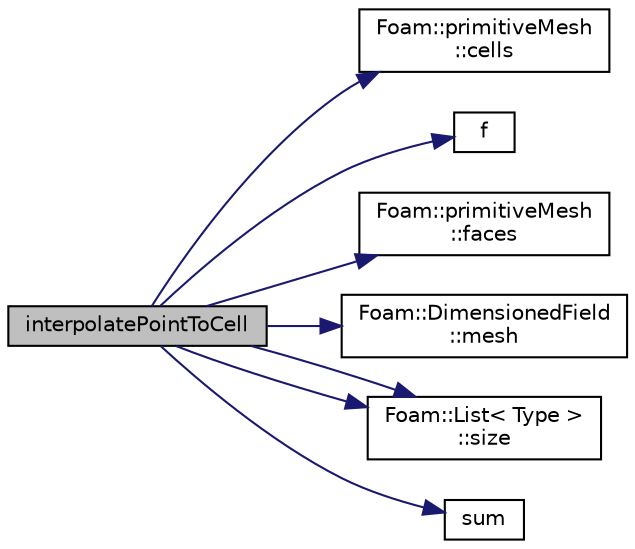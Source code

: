 digraph "interpolatePointToCell"
{
  bgcolor="transparent";
  edge [fontname="Helvetica",fontsize="10",labelfontname="Helvetica",labelfontsize="10"];
  node [fontname="Helvetica",fontsize="10",shape=record];
  rankdir="LR";
  Node123768 [label="interpolatePointToCell",height=0.2,width=0.4,color="black", fillcolor="grey75", style="filled", fontcolor="black"];
  Node123768 -> Node123769 [color="midnightblue",fontsize="10",style="solid",fontname="Helvetica"];
  Node123769 [label="Foam::primitiveMesh\l::cells",height=0.2,width=0.4,color="black",URL="$a28685.html#af19bf800d725a623c7b1d0101d65e7d3"];
  Node123768 -> Node123770 [color="midnightblue",fontsize="10",style="solid",fontname="Helvetica"];
  Node123770 [label="f",height=0.2,width=0.4,color="black",URL="$a18335.html#a888be93833ac7a23170555c69c690288"];
  Node123768 -> Node123771 [color="midnightblue",fontsize="10",style="solid",fontname="Helvetica"];
  Node123771 [label="Foam::primitiveMesh\l::faces",height=0.2,width=0.4,color="black",URL="$a28685.html#a3669b3b29537f3a55bbd2ffa8c749f41",tooltip="Return faces. "];
  Node123768 -> Node123772 [color="midnightblue",fontsize="10",style="solid",fontname="Helvetica"];
  Node123772 [label="Foam::DimensionedField\l::mesh",height=0.2,width=0.4,color="black",URL="$a27497.html#a8f1110830348a1448a14ab5e3cf47e3b",tooltip="Return mesh. "];
  Node123768 -> Node123773 [color="midnightblue",fontsize="10",style="solid",fontname="Helvetica"];
  Node123773 [label="Foam::List\< Type \>\l::size",height=0.2,width=0.4,color="black",URL="$a26833.html#a8a5f6fa29bd4b500caf186f60245b384",tooltip="Override size to be inconsistent with allocated storage. "];
  Node123768 -> Node123773 [color="midnightblue",fontsize="10",style="solid",fontname="Helvetica"];
  Node123768 -> Node123774 [color="midnightblue",fontsize="10",style="solid",fontname="Helvetica"];
  Node123774 [label="sum",height=0.2,width=0.4,color="black",URL="$a21851.html#a3d8733143aad0e03b300186ab4bef137"];
}
